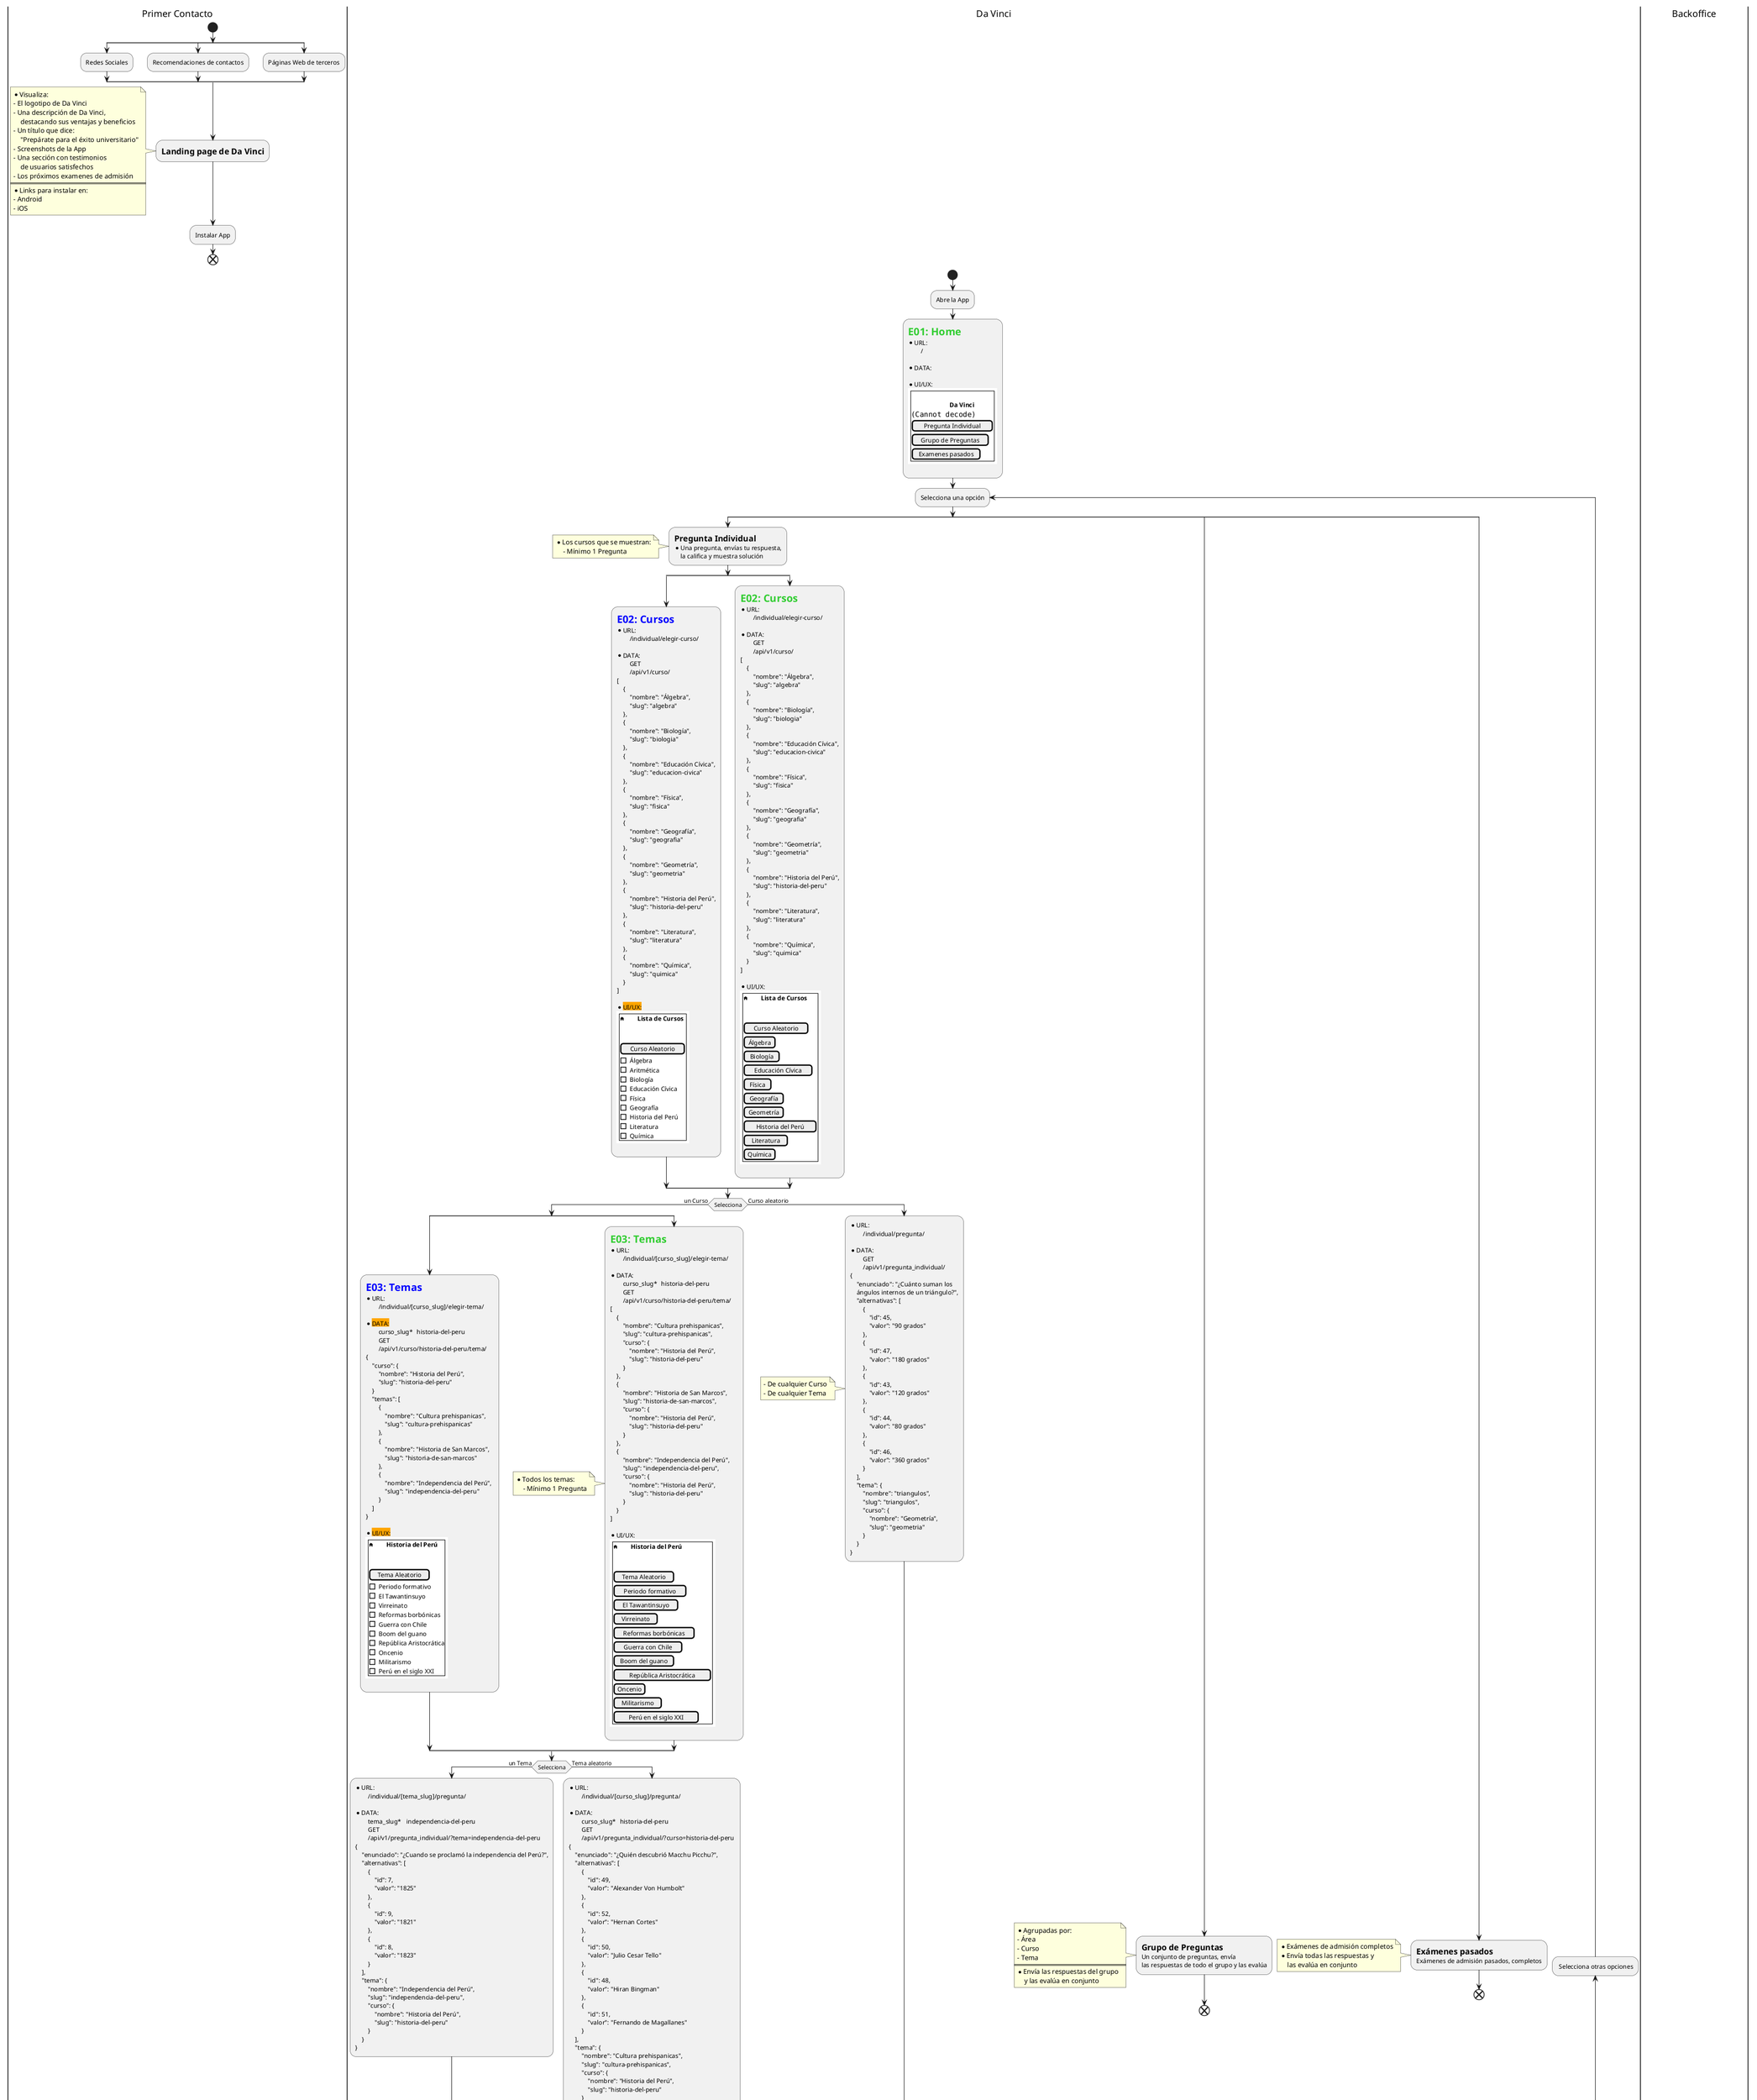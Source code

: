 @startuml Da Vinci

|Primer Contacto|
start
split
    :Redes Sociales;
split again
    :Recomendaciones de contactos;
split again
    :Páginas Web de terceros;
endsplit
:=Landing page de Da Vinci;
note 
    * Visualiza:
    - El logotipo de Da Vinci
    - Una descripción de Da Vinci,
        destacando sus ventajas y beneficios
    - Un título que dice:
        "Prepárate para el éxito universitario"
    - Screenshots de la App
    - Una sección con testimonios
        de usuarios satisfechos
    - Los próximos examenes de admisión
    ====
    * Links para instalar en:
    - Android
    - iOS
end note
:Instalar App;
end


|Da Vinci|
start
:Abre la App;
:=<color:LimeGreen>E01: Home
*URL:
\t/\t

*DATA:

*UI/UX:
{{
    salt
    {+
    .
    \t\t\t<b>Da Vinci
    <img:app/assets/logo.png>
    [Pregunta Individual]
    [Grupo de Preguntas]
    [Examenes pasados]
    }
}}
;

repeat :Selecciona una opción;
    split 
        :=Pregunta Individual
        * Una pregunta, envías tu respuesta,
            la califica y muestra solución;
        note
            * Los cursos que se muestran:
                - Mínimo 1 Pregunta
        endnote
        split
            :=<color:Blue>E02: Cursos
            *URL:
            \t/individual/elegir-curso/\t
            
            *DATA:
            \tGET
            \t/api/v1/curso/\t
            [
                {
                    "nombre": "Álgebra",
                    "slug": "algebra"
                },
                {
                    "nombre": "Biología",
                    "slug": "biologia"
                },
                {
                    "nombre": "Educación Cívica",
                    "slug": "educacion-civica"
                },
                {
                    "nombre": "Física",
                    "slug": "fisica"
                },
                { 
                    "nombre": "Geografía",
                    "slug": "geografia"
                },
                { 
                    "nombre": "Geometría",
                    "slug": "geometria"
                },
                { 
                    "nombre": "Historia del Perú",
                    "slug": "historia-del-peru"
                },
                { 
                    "nombre": "Literatura",
                    "slug": "literatura"
                },
                { 
                    "nombre": "Química",
                    "slug": "quimica"
                } \t
            ] \t

            *<back:Orange>UI/UX:
            {{
                salt
                {+
                <&home>\t<b>Lista de Cursos
                .
                .
                [Curso Aleatorio]
                [ ] Álgebra
                [ ] Aritmética
                [ ] Biología
                [ ] Educación Cívica
                [ ] Física
                [ ] Geografía
                [ ] Historia del Perú
                [ ] Literatura
                [ ] Química
                }
            }}
            ;
        split again
            :=<color:LimeGreen>E02: Cursos
            *URL:
            \t/individual/elegir-curso/\t

            *DATA:
            \tGET
            \t/api/v1/curso/\t
            [
                {
                    "nombre": "Álgebra",
                    "slug": "algebra"
                },
                {
                    "nombre": "Biología",
                    "slug": "biologia"
                },
                {
                    "nombre": "Educación Cívica",
                    "slug": "educacion-civica"
                },
                {
                    "nombre": "Física",
                    "slug": "fisica"
                },
                { 
                    "nombre": "Geografía",
                    "slug": "geografia"
                },
                { 
                    "nombre": "Geometría",
                    "slug": "geometria"
                },
                { 
                    "nombre": "Historia del Perú",
                    "slug": "historia-del-peru"
                },
                { 
                    "nombre": "Literatura",
                    "slug": "literatura"
                },
                { 
                    "nombre": "Química",
                    "slug": "quimica"
                } \t
            ] \t

            *UI/UX:
            {{
                salt
                {+
                <&home>\t<b>Lista de Cursos
                .
                .
                [Curso Aleatorio]
                [Álgebra]
                [Biología]
                [Educación Cívica]
                [Física]
                [Geografía]
                [Geometría]
                [Historia del Perú]
                [Literatura]
                [Química]
                }
            }}
            ;
        endsplit
        if (Selecciona)then (un Curso)
            split
                :=<color:Blue>E03: Temas
                *URL:
                \t/individual/[curso_slug]/elegir-tema/\t

                *<back:Orange>DATA:
                \tcurso_slug*\thistoria-del-peru
                \tGET
                \t/api/v1/curso/historia-del-peru/tema/\t
                {
                    "curso": {
                        "nombre": "Historia del Perú",
                        "slug": "historia-del-peru"
                    }\t
                    "temas": [
                        {
                            "nombre": "Cultura prehispanicas",
                            "slug": "cultura-prehispanicas"
                        },\t
                        {
                            "nombre": "Historia de San Marcos",
                            "slug": "historia-de-san-marcos"
                        },\t
                        {
                            "nombre": "Independencia del Perú",
                            "slug": "independencia-del-peru"
                        }\t
                    ]\t
                }\t

                *<back:Orange>UI/UX:
                {{
                    salt
                    {+
                    <&home>\t<b>Historia del Perú
                    .
                    .
                    [Tema Aleatorio]
                    [ ] Periodo formativo
                    [ ] El Tawantinsuyo
                    [ ] Virreinato
                    [ ] Reformas borbónicas
                    [ ] Guerra con Chile
                    [ ] Boom del guano
                    [ ] República Aristocrática
                    [ ] Oncenio
                    [ ] Militarismo
                    [ ] Perú en el siglo XXI
                    }
                }}
                ;
            split again
                :=<color:LimeGreen>E03: Temas
                *URL:
                \t/individual/[curso_slug]/elegir-tema/\t

                *DATA:
                \tcurso_slug*\thistoria-del-peru
                \tGET
                \t/api/v1/curso/historia-del-peru/tema/\t
                [
                    {
                        "nombre": "Cultura prehispanicas",
                        "slug": "cultura-prehispanicas",
                        "curso": {
                            "nombre": "Historia del Perú",
                            "slug": "historia-del-peru"
                        }\t
                    },\t
                    {
                        "nombre": "Historia de San Marcos",
                        "slug": "historia-de-san-marcos",
                        "curso": {
                            "nombre": "Historia del Perú",
                            "slug": "historia-del-peru"
                        }\t
                    },\t
                    {
                        "nombre": "Independencia del Perú",
                        "slug": "independencia-del-peru",
                        "curso": {
                            "nombre": "Historia del Perú",
                            "slug": "historia-del-peru"
                        }\t
                    }\t
                ]\t

                *UI/UX:
                {{
                    salt
                    {+
                    <&home>\t<b>Historia del Perú
                    .
                    .
                    [Tema Aleatorio]
                    [Periodo formativo]
                    [El Tawantinsuyo]
                    [Virreinato]
                    [Reformas borbónicas]
                    [Guerra con Chile]
                    [Boom del guano]
                    [República Aristocrática]
                    [Oncenio]
                    [Militarismo]
                    [Perú en el siglo XXI]
                    }
                }}
                ;
            endsplit
            note 
                * Todos los temas:
                    - Mínimo 1 Pregunta
            endnote
            if (Selecciona) then (un Tema)
                :*URL:
                \t/individual/[tema_slug]/pregunta/\t

                *DATA:
                \ttema_slug*\tindependencia-del-peru
                \tGET
                \t/api/v1/pregunta_individual/?tema=independencia-del-peru\t
                {
                    "enunciado": "¿Cuando se proclamó la independencia del Perú?",
                    "alternativas": [
                        {
                            "id": 7,
                            "valor": "1825"
                        },
                        {
                            "id": 9,
                            "valor": "1821"
                        },
                        {
                            "id": 8,
                            "valor": "1823"
                        }\t
                    ],
                    "tema": {
                        "nombre": "Independencia del Perú",
                        "slug": "independencia-del-peru",
                        "curso": {
                            "nombre": "Historia del Perú",
                            "slug": "historia-del-peru"
                        }\t
                    }\t
                };
            else (Tema aleatorio)
                :*URL:
                \t/individual/[curso_slug]/pregunta/\t

                *DATA:
                \tcurso_slug*\thistoria-del-peru
                \tGET
                \t/api/v1/pregunta_individual/?curso=historia-del-peru\t
                {
                    "enunciado": "¿Quién descubrió Macchu Picchu?",
                    "alternativas": [
                        {
                            "id": 49,
                            "valor": "Alexander Von Humbolt"
                        },
                        {
                            "id": 52,
                            "valor": "Hernan Cortes"
                        },
                        {
                            "id": 50,
                            "valor": "Julio Cesar Tello"
                        },
                        {
                            "id": 48,
                            "valor": "Hiran Bingman"
                        },
                        {
                            "id": 51,
                            "valor": "Fernando de Magallanes"
                        }\t
                    ],
                    "tema": {
                        "nombre": "Cultura prehispanicas",
                        "slug": "cultura-prehispanicas",
                        "curso": {
                            "nombre": "Historia del Perú",
                            "slug": "historia-del-peru"
                        }\t
                    }\t
                };
            endif
        else (Curso aleatorio)
            :*URL:
            \t/individual/pregunta/\t

            *DATA:
            \tGET
            \t/api/v1/pregunta_individual/\t
            {
                "enunciado": "¿Cuánto suman los
                ángulos internos de un triángulo?",
                "alternativas": [
                    {
                        "id": 45,
                        "valor": "90 grados"
                    },
                    {
                        "id": 47,
                        "valor": "180 grados"
                    },
                    {
                        "id": 43,
                        "valor": "120 grados"
                    },
                    {
                        "id": 44,
                        "valor": "80 grados"
                    },
                    {
                        "id": 46,
                        "valor": "360 grados"
                    }\t
                ],
                "tema": {
                    "nombre": "triangulos",
                    "slug": "triangulos",
                    "curso": {
                        "nombre": "Geometría",
                        "slug": "geometria"
                    }\t
                }\t
            };
            note
                - De cualquier Curso
                - De cualquier Tema
            end note
        endif
        repeat :Muestra una Pregunta a partir de las opciones seleccionadas;
            :=<color:LimeGreen>E04: Pregunta Individual
            *UI/UX:
            {{
                salt
                {+
                <&home>\t\t<b>Historia del Perú
                Cultura prehispanicas:
                .
                ¿Quién descubrió Macchu Picchu?
                .
                () Fernando de Magallanes
                () Hiran Bingman
                () Hernan Cortes
                () Alexander Von Humbolt
                () Julio Cesar Tello
                .
                [Saltar] | [Enviar]
                }
            }}
            ;
            if (Selecciona) then (otra pregunta)
                :Deja en blanco y pasa a otra pregunta:
                {{
                    ' skinparam Backgroundcolor red
                    salt
                    {
                    [Saltar]
                    }
                }}
                ;
                end
            else (resolver)
                :Selecciona una Alternativa
                {{
                    salt
                    {
                    (X) Fernando de Magallanes
                    }
                }}
                Envía su respuesta:
                {{
                    salt
                    {
                    [Enviar]
                    }
                }}
                ;
            endif
            :*DATA:
            \tPOST
            \t/api/v1/pregunta_individual/\t
            \t- Payload
            {
                "alternativa_seleccionada_id": 51
            }\t
            \t- Response
            {
                "solucion": {
                    "teoria": "La historiografía norteamericana sostiene que
                    Machu Picchu fue “descubierto” el 24 de julio de 1911.",
                    "resolucion": "Por el profesor y explorador estadounidense 
                    Hiram Bingham (1875-1956) en un viaje de exploración
                    acompañado por algunos colegas de la Universidad de Yale.",
                    "pregunta": {
                        "enunciado": "¿Quién descubrió Macchu Picchu?",
                        "alternativas": [
                            {
                                "id": 51,
                                "valor": "Fernando de Magallanes"
                            },
                            {
                                "id": 49,
                                "valor": "Alexander Von Humbolt"
                            },
                            {
                                "id": 52,
                                "valor": "Hernan Cortes"
                            },
                            {
                                "id": 48,
                                "valor": "Hiran Bingman"
                            },
                            {
                                "id": 50,
                                "valor": "Julio Cesar Tello"
                            }\t
                        ],
                        "tema": {
                            "nombre": "Cultura prehispanicas",
                            "slug": "cultura-prehispanicas",
                            "curso": {
                                "nombre": "Historia del Perú",
                                "slug": "historia-del-peru"
                            }\t
                        }\t
                    },
                    "alternativa_correcta": {
                        "id": 48,
                        "valor": "Hiran Bingman"
                    }\t
                },
                "alternativa_enviada": {
                    "id": 51,
                    "valor": "Fernando de Magallanes"
                },
                "es_correcta": false,
                "puntaje_obtenido": -5
            };
            if (Respuesta) then (incorrecta)
                :=<color:LimeGreen>E05: Solución de Pregunta Individual
                *URL:
                \t/individual/solucion/\t
                \t/individual/[curso_slug]/solucion/\t
                \t/individual/[tema_slug]/solucion/\t

                *UI/UX:
                {{
                    salt
                    {+
                    <&home>\t\t<b>Historia del Perú
                    Cultura prehispanicas:
                    .
                    Puntaje obtenido: -5
                    .
                    ¿Quién descubrió Macchu Picchu?
                    .
                    <back:LightCoral>(X) Fernando de Magallanes
                    <back:DodgerBlue>( ) Hiran Bingman
                    () Hernan Cortes
                    () Alexander Von Humbolt
                    () Julio Cesar Tello
                    .
                    Solución:
                    La historiografía norteamericana sostiene que
                    Machu Picchu fue “descubierto” el
                    24 de julio de 1911
                    .
                    Resolución:
                    Por el profesor y explorador estadounidense
                    Hiram Bingham (1875-1956) en un viaje
                    de exploración acompañado por algunos
                    colegas de la Universidad de Yale.
                    .
                    [Siguiente Pregunta]
                    }
                }}
                ;
            else (correcta)
                :=<color:LimeGreen>E05: Solución de Pregunta Individual
                    *URL:
                    \t/individual/solucion/\t
                    \t/individual/[curso_slug]/solucion/\t
                    \t/individual/[tema_slug]/solucion/\t

                    *UI/UX:
                    {{
                        salt
                        {+
                        <&home>\t\t<b>Historia del Perú
                        Cultura prehispanicas:
                        .
                        Puntaje obtenido: 20
                        .
                        ¿Quién descubrió Macchu Picchu?
                        .
                        () Fernando de Magallanes
                        <back:LawnGreen>(X) Hiran Bingman
                        () Hernan Cortes
                        () Alexander Von Humbolt
                        () Julio Cesar Tello
                        .
                        Solución:
                        La historiografía norteamericana sostiene que
                        Machu Picchu fue “descubierto” el
                        24 de julio de 1911
                        .
                        Resolución:
                        Por el profesor y explorador estadounidense
                        Hiram Bingham (1875-1956) en un viaje
                        de exploración acompañado por algunos
                        colegas de la Universidad de Yale.
                        .
                        [Siguiente Pregunta]
                        }
                    }}
                ;
            endif
        backward: Mismas opciones;
        repeat while (botón de Siguiente Pregunta)
    split again
        :=Grupo de Preguntas
        Un conjunto de preguntas, envía
        las respuestas de todo el grupo y las evalúa;
        note
            * Agrupadas por:
            - Área
            - Curso
            - Tema
            ====
            * Envía las respuestas del grupo
                y las evalúa en conjunto
        end note
        end
    split again
        :=Exámenes pasados
        Exámenes de admisión pasados, completos;
        note
            * Exámenes de admisión completos
            * Envía todas las respuestas y
                las evalúa en conjunto
        end note
        end
    endsplit
backward: Selecciona otras opciones;
repeat while (botón al Home)
stop














|Backoffice|
start
:Login;
:Autenticación;
:Completar datos de la pregunta
    - Área
    - Temporada (año)
    - Examen de Admisión;
:Ingresa pregunta;
:Agrega alternativas;
:Muesta confirmación
    - "Pregunta ingresada";
stop

@enduml